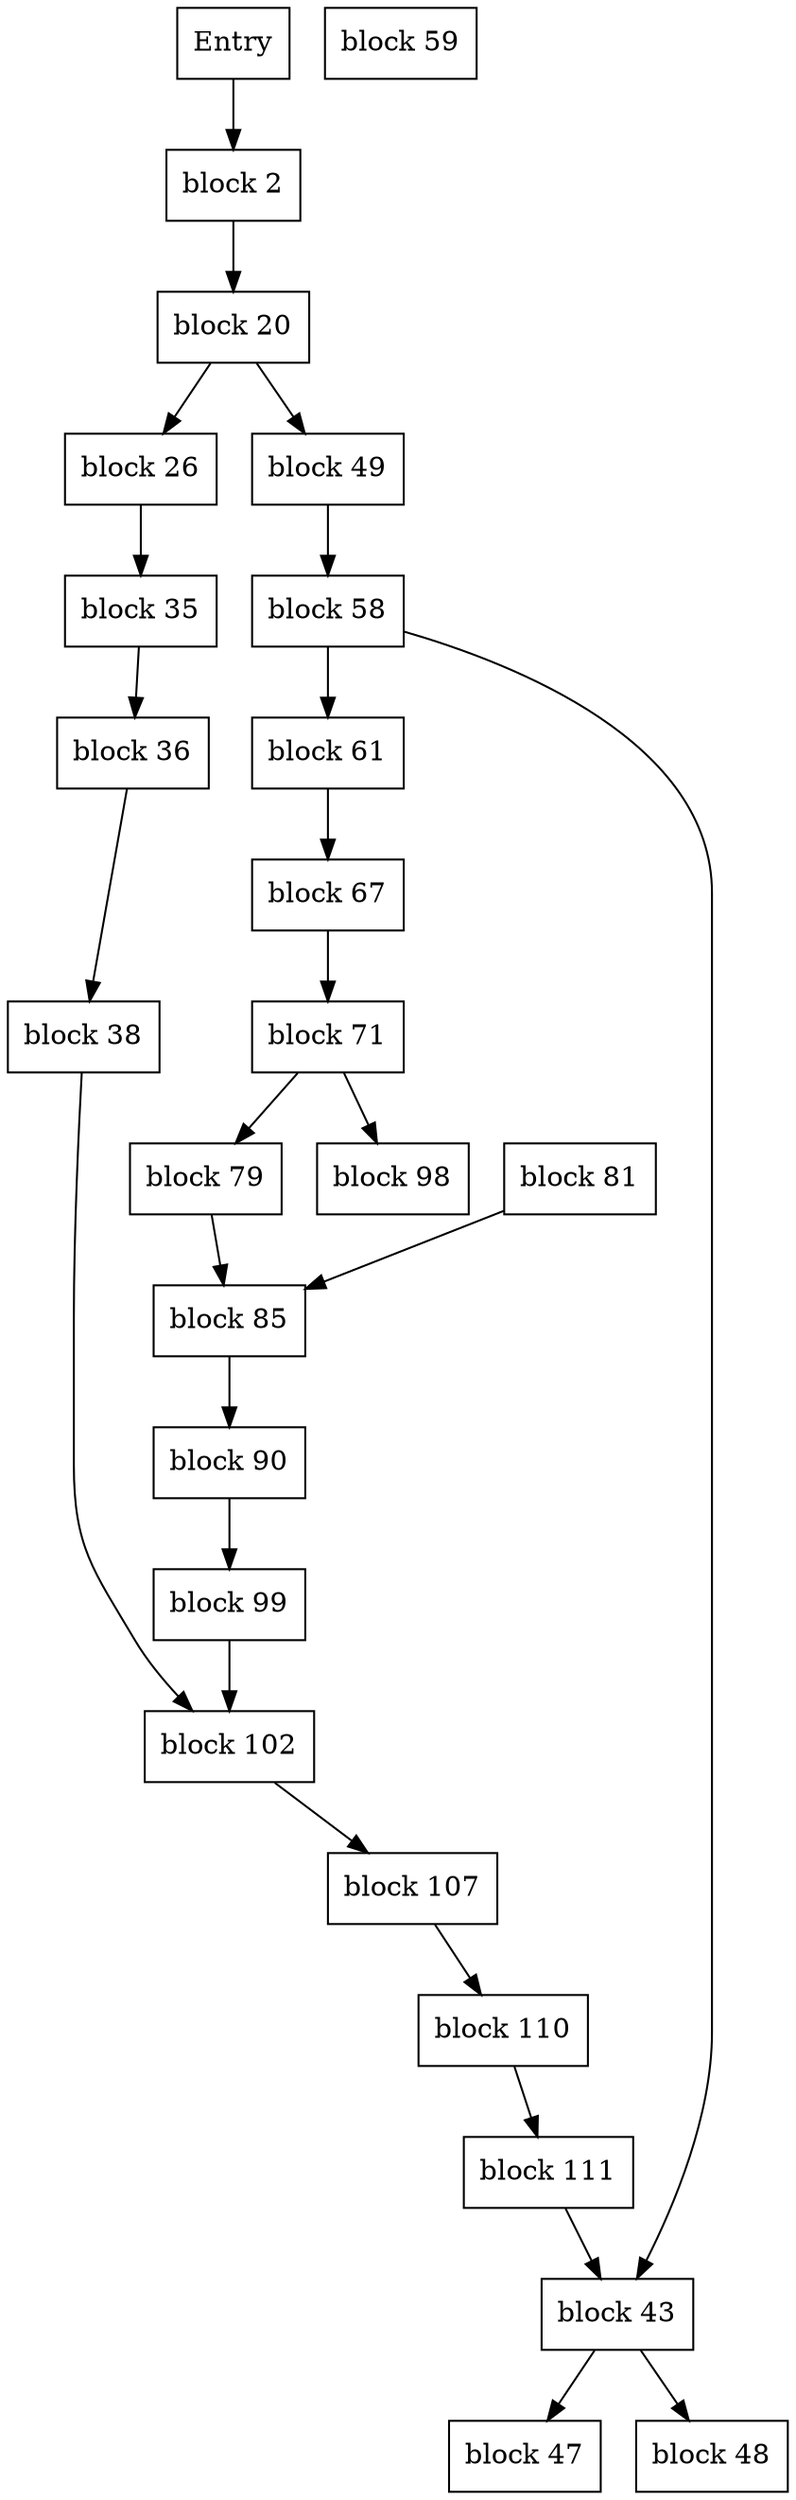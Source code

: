 digraph CFG {
    // Define nodes
    node [shape=box];
    entry [label="Entry"];
    block_2 [label="block 2"];
    block_20 [label="block 20"];
    block_26 [label="block 26"];
    block_35 [label="block 35"];
    block_36 [label="block 36"];
    block_38 [label="block 38"];
    block_43 [label="block 43"];
    block_47 [label="block 47"];
    block_48 [label="block 48"];
    block_49 [label="block 49"];
    block_58 [label="block 58"];
    block_59 [label="block 59"];
    block_61 [label="block 61"];
    block_67 [label="block 67"];
    block_71 [label="block 71"];
    block_79 [label="block 79"];
    block_81 [label="block 81"];
    block_85 [label="block 85"];
    block_90 [label="block 90"];
    block_98 [label="block 98"];
    block_99 [label="block 99"];
    block_102 [label="block 102"];
    block_107 [label="block 107"];
    block_110 [label="block 110"];
    block_111 [label="block 111"];

    // Define edges
    entry -> block_2;
    block_2 -> block_20;
    block_20 -> block_26;
    block_20 -> block_49;
    block_26 -> block_35;
    block_35 -> block_36;
    block_36 -> block_38;
    block_38 -> block_102;
    block_43 -> block_47;
    block_43 -> block_48;
    block_49 -> block_58;
    block_58 -> block_61;
    block_58 -> block_43;
    block_61 -> block_67;
    block_67 -> block_71;
    block_71 -> block_98;
    block_71 -> block_79;
    block_79 -> block_85;
    block_81 -> block_85;
    block_85 -> block_90;
    block_90 -> block_99;
    block_99 -> block_102;
    block_102 -> block_107;
    block_107 -> block_110;
    block_110 -> block_111;
    block_111 -> block_43;
}
